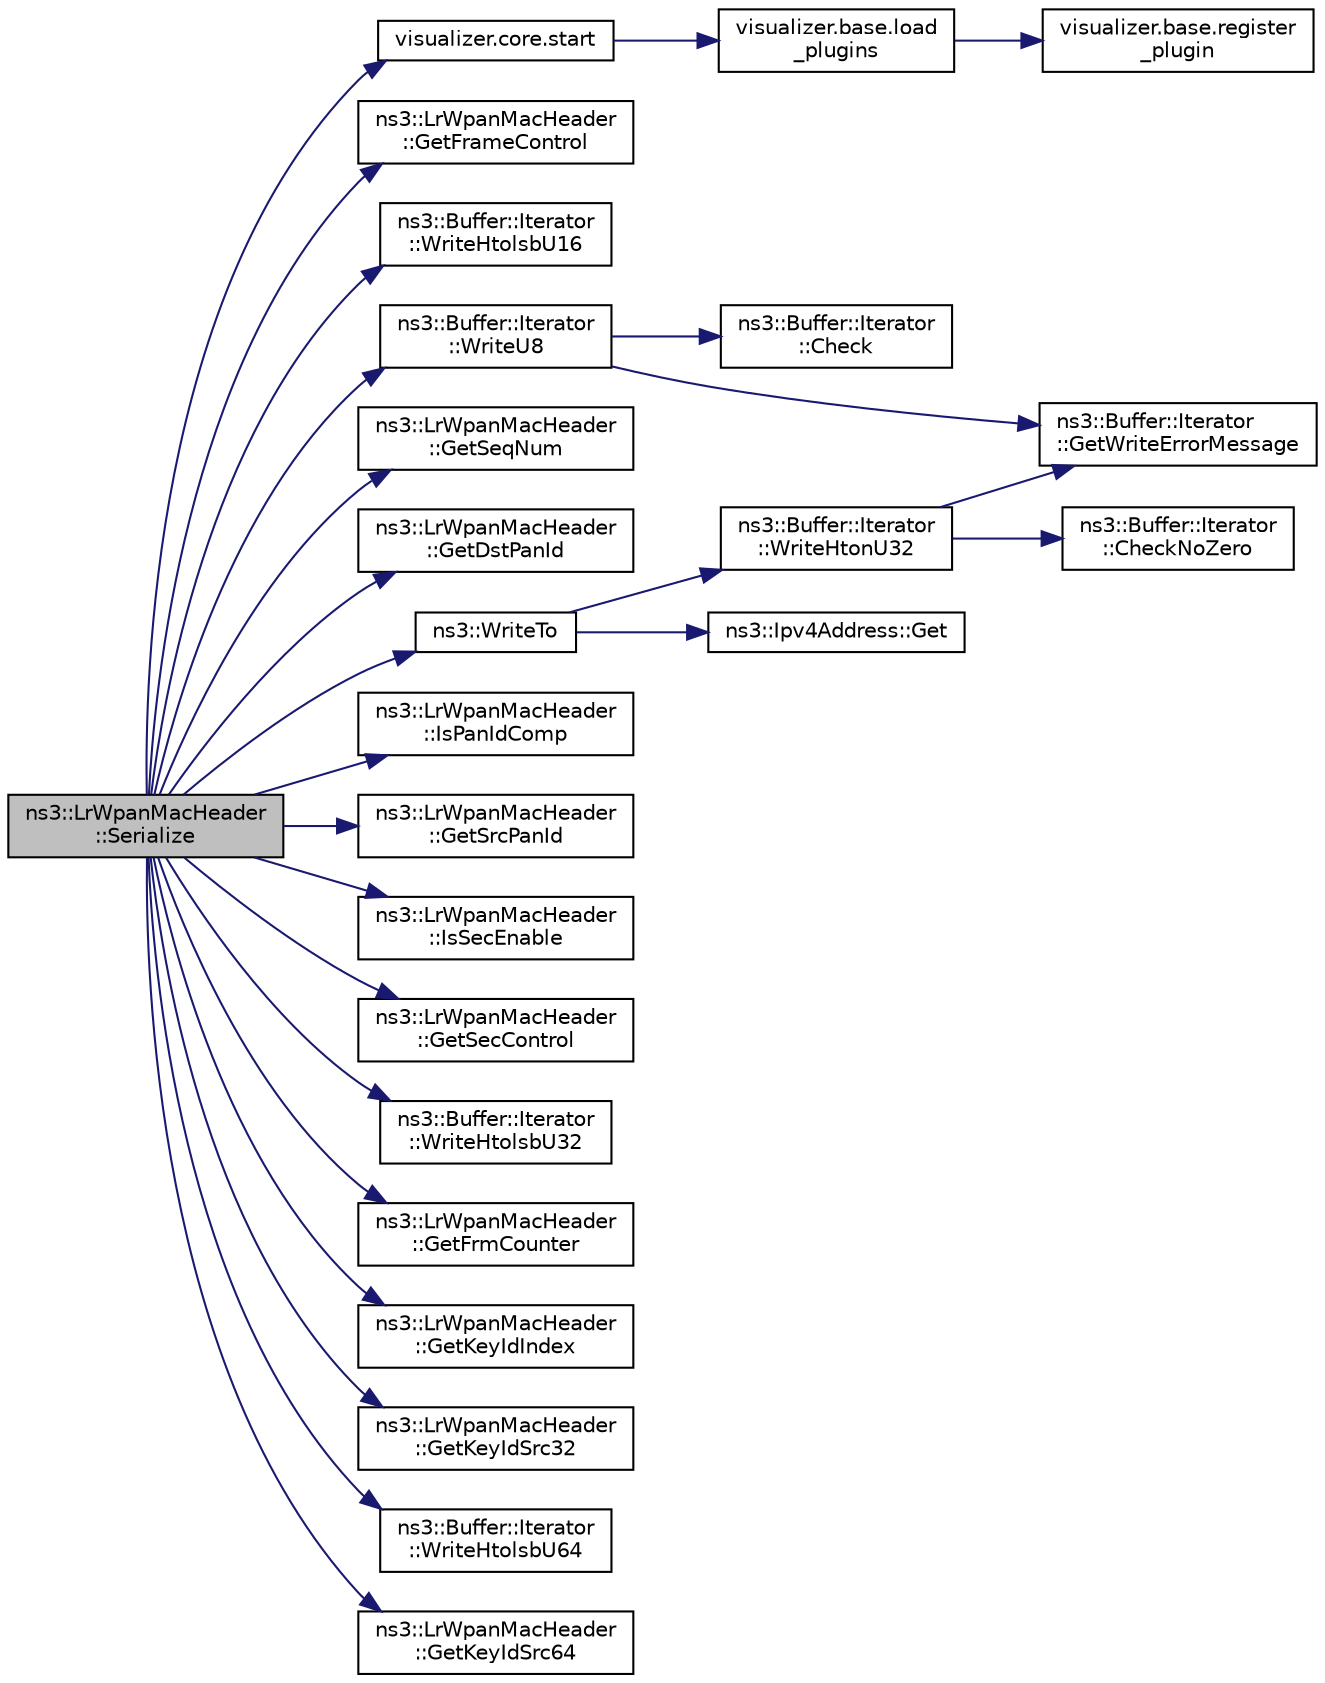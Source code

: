digraph "ns3::LrWpanMacHeader::Serialize"
{
  edge [fontname="Helvetica",fontsize="10",labelfontname="Helvetica",labelfontsize="10"];
  node [fontname="Helvetica",fontsize="10",shape=record];
  rankdir="LR";
  Node1 [label="ns3::LrWpanMacHeader\l::Serialize",height=0.2,width=0.4,color="black", fillcolor="grey75", style="filled", fontcolor="black"];
  Node1 -> Node2 [color="midnightblue",fontsize="10",style="solid"];
  Node2 [label="visualizer.core.start",height=0.2,width=0.4,color="black", fillcolor="white", style="filled",URL="$df/d6c/namespacevisualizer_1_1core.html#a2a35e5d8a34af358b508dac8635754e0"];
  Node2 -> Node3 [color="midnightblue",fontsize="10",style="solid"];
  Node3 [label="visualizer.base.load\l_plugins",height=0.2,width=0.4,color="black", fillcolor="white", style="filled",URL="$d4/d39/namespacevisualizer_1_1base.html#ad171497a5ff1afe0a73bedaebf35448f"];
  Node3 -> Node4 [color="midnightblue",fontsize="10",style="solid"];
  Node4 [label="visualizer.base.register\l_plugin",height=0.2,width=0.4,color="black", fillcolor="white", style="filled",URL="$d4/d39/namespacevisualizer_1_1base.html#a6b0ffcff1e17ec4027496f50177e5b9e"];
  Node1 -> Node5 [color="midnightblue",fontsize="10",style="solid"];
  Node5 [label="ns3::LrWpanMacHeader\l::GetFrameControl",height=0.2,width=0.4,color="black", fillcolor="white", style="filled",URL="$d8/db7/classns3_1_1LrWpanMacHeader.html#a9d63cb5defe8f26f6a02062c31d9608b"];
  Node1 -> Node6 [color="midnightblue",fontsize="10",style="solid"];
  Node6 [label="ns3::Buffer::Iterator\l::WriteHtolsbU16",height=0.2,width=0.4,color="black", fillcolor="white", style="filled",URL="$d0/daf/classns3_1_1Buffer_1_1Iterator.html#a2e89a2939c01994a490d6f0be22770a1"];
  Node1 -> Node7 [color="midnightblue",fontsize="10",style="solid"];
  Node7 [label="ns3::Buffer::Iterator\l::WriteU8",height=0.2,width=0.4,color="black", fillcolor="white", style="filled",URL="$d0/daf/classns3_1_1Buffer_1_1Iterator.html#a3c7bacca6cbb821c9d14fa4626b7ae16"];
  Node7 -> Node8 [color="midnightblue",fontsize="10",style="solid"];
  Node8 [label="ns3::Buffer::Iterator\l::Check",height=0.2,width=0.4,color="black", fillcolor="white", style="filled",URL="$d0/daf/classns3_1_1Buffer_1_1Iterator.html#af8d294593fd36e8b55124bdfba3d0152"];
  Node7 -> Node9 [color="midnightblue",fontsize="10",style="solid"];
  Node9 [label="ns3::Buffer::Iterator\l::GetWriteErrorMessage",height=0.2,width=0.4,color="black", fillcolor="white", style="filled",URL="$d0/daf/classns3_1_1Buffer_1_1Iterator.html#ae37b790336264f34d65971231c3ed1f1",tooltip="Returns an appropriate message indicating a write error. "];
  Node1 -> Node10 [color="midnightblue",fontsize="10",style="solid"];
  Node10 [label="ns3::LrWpanMacHeader\l::GetSeqNum",height=0.2,width=0.4,color="black", fillcolor="white", style="filled",URL="$d8/db7/classns3_1_1LrWpanMacHeader.html#af28fab1c806434e0a677982507eab69d"];
  Node1 -> Node11 [color="midnightblue",fontsize="10",style="solid"];
  Node11 [label="ns3::LrWpanMacHeader\l::GetDstPanId",height=0.2,width=0.4,color="black", fillcolor="white", style="filled",URL="$d8/db7/classns3_1_1LrWpanMacHeader.html#a0a315dd05f63b5d640a854b6378c34f4"];
  Node1 -> Node12 [color="midnightblue",fontsize="10",style="solid"];
  Node12 [label="ns3::WriteTo",height=0.2,width=0.4,color="black", fillcolor="white", style="filled",URL="$d7/d2e/namespacens3.html#abe3cb0173e87a3f7e2e414358c0a08bf",tooltip="Write an Ipv4Address to a Buffer. "];
  Node12 -> Node13 [color="midnightblue",fontsize="10",style="solid"];
  Node13 [label="ns3::Buffer::Iterator\l::WriteHtonU32",height=0.2,width=0.4,color="black", fillcolor="white", style="filled",URL="$d0/daf/classns3_1_1Buffer_1_1Iterator.html#ac8a95d099acc1fa0e699200b4de82173"];
  Node13 -> Node14 [color="midnightblue",fontsize="10",style="solid"];
  Node14 [label="ns3::Buffer::Iterator\l::CheckNoZero",height=0.2,width=0.4,color="black", fillcolor="white", style="filled",URL="$d0/daf/classns3_1_1Buffer_1_1Iterator.html#a0e3ce8d8b629c64493095486d4408ffd"];
  Node13 -> Node9 [color="midnightblue",fontsize="10",style="solid"];
  Node12 -> Node15 [color="midnightblue",fontsize="10",style="solid"];
  Node15 [label="ns3::Ipv4Address::Get",height=0.2,width=0.4,color="black", fillcolor="white", style="filled",URL="$de/d55/classns3_1_1Ipv4Address.html#ae65810a69898982e927b83660d3bc4d8"];
  Node1 -> Node16 [color="midnightblue",fontsize="10",style="solid"];
  Node16 [label="ns3::LrWpanMacHeader\l::IsPanIdComp",height=0.2,width=0.4,color="black", fillcolor="white", style="filled",URL="$d8/db7/classns3_1_1LrWpanMacHeader.html#a0d35dae49361fa89aa07a5675d26fc4e"];
  Node1 -> Node17 [color="midnightblue",fontsize="10",style="solid"];
  Node17 [label="ns3::LrWpanMacHeader\l::GetSrcPanId",height=0.2,width=0.4,color="black", fillcolor="white", style="filled",URL="$d8/db7/classns3_1_1LrWpanMacHeader.html#ade0bb459db99b55b5833cab0532b047b"];
  Node1 -> Node18 [color="midnightblue",fontsize="10",style="solid"];
  Node18 [label="ns3::LrWpanMacHeader\l::IsSecEnable",height=0.2,width=0.4,color="black", fillcolor="white", style="filled",URL="$d8/db7/classns3_1_1LrWpanMacHeader.html#aa134222caa0cb41a83f4216ca772fb27"];
  Node1 -> Node19 [color="midnightblue",fontsize="10",style="solid"];
  Node19 [label="ns3::LrWpanMacHeader\l::GetSecControl",height=0.2,width=0.4,color="black", fillcolor="white", style="filled",URL="$d8/db7/classns3_1_1LrWpanMacHeader.html#a40ef259f098e2f1f8bd4e87a599f0715"];
  Node1 -> Node20 [color="midnightblue",fontsize="10",style="solid"];
  Node20 [label="ns3::Buffer::Iterator\l::WriteHtolsbU32",height=0.2,width=0.4,color="black", fillcolor="white", style="filled",URL="$d0/daf/classns3_1_1Buffer_1_1Iterator.html#a4c72d9724c68f45909a25b16de818655"];
  Node1 -> Node21 [color="midnightblue",fontsize="10",style="solid"];
  Node21 [label="ns3::LrWpanMacHeader\l::GetFrmCounter",height=0.2,width=0.4,color="black", fillcolor="white", style="filled",URL="$d8/db7/classns3_1_1LrWpanMacHeader.html#acec1aee19e0a4b8c61f5be8643354c9d"];
  Node1 -> Node22 [color="midnightblue",fontsize="10",style="solid"];
  Node22 [label="ns3::LrWpanMacHeader\l::GetKeyIdIndex",height=0.2,width=0.4,color="black", fillcolor="white", style="filled",URL="$d8/db7/classns3_1_1LrWpanMacHeader.html#ade60365d0fe7bc56d283513990df5ccc"];
  Node1 -> Node23 [color="midnightblue",fontsize="10",style="solid"];
  Node23 [label="ns3::LrWpanMacHeader\l::GetKeyIdSrc32",height=0.2,width=0.4,color="black", fillcolor="white", style="filled",URL="$d8/db7/classns3_1_1LrWpanMacHeader.html#a9badbd471387d840c94936701c2b468e"];
  Node1 -> Node24 [color="midnightblue",fontsize="10",style="solid"];
  Node24 [label="ns3::Buffer::Iterator\l::WriteHtolsbU64",height=0.2,width=0.4,color="black", fillcolor="white", style="filled",URL="$d0/daf/classns3_1_1Buffer_1_1Iterator.html#a930c087b76db8b535f224b4eb916c359"];
  Node1 -> Node25 [color="midnightblue",fontsize="10",style="solid"];
  Node25 [label="ns3::LrWpanMacHeader\l::GetKeyIdSrc64",height=0.2,width=0.4,color="black", fillcolor="white", style="filled",URL="$d8/db7/classns3_1_1LrWpanMacHeader.html#a4ed4534bed18469345524313e5d162a1"];
}
